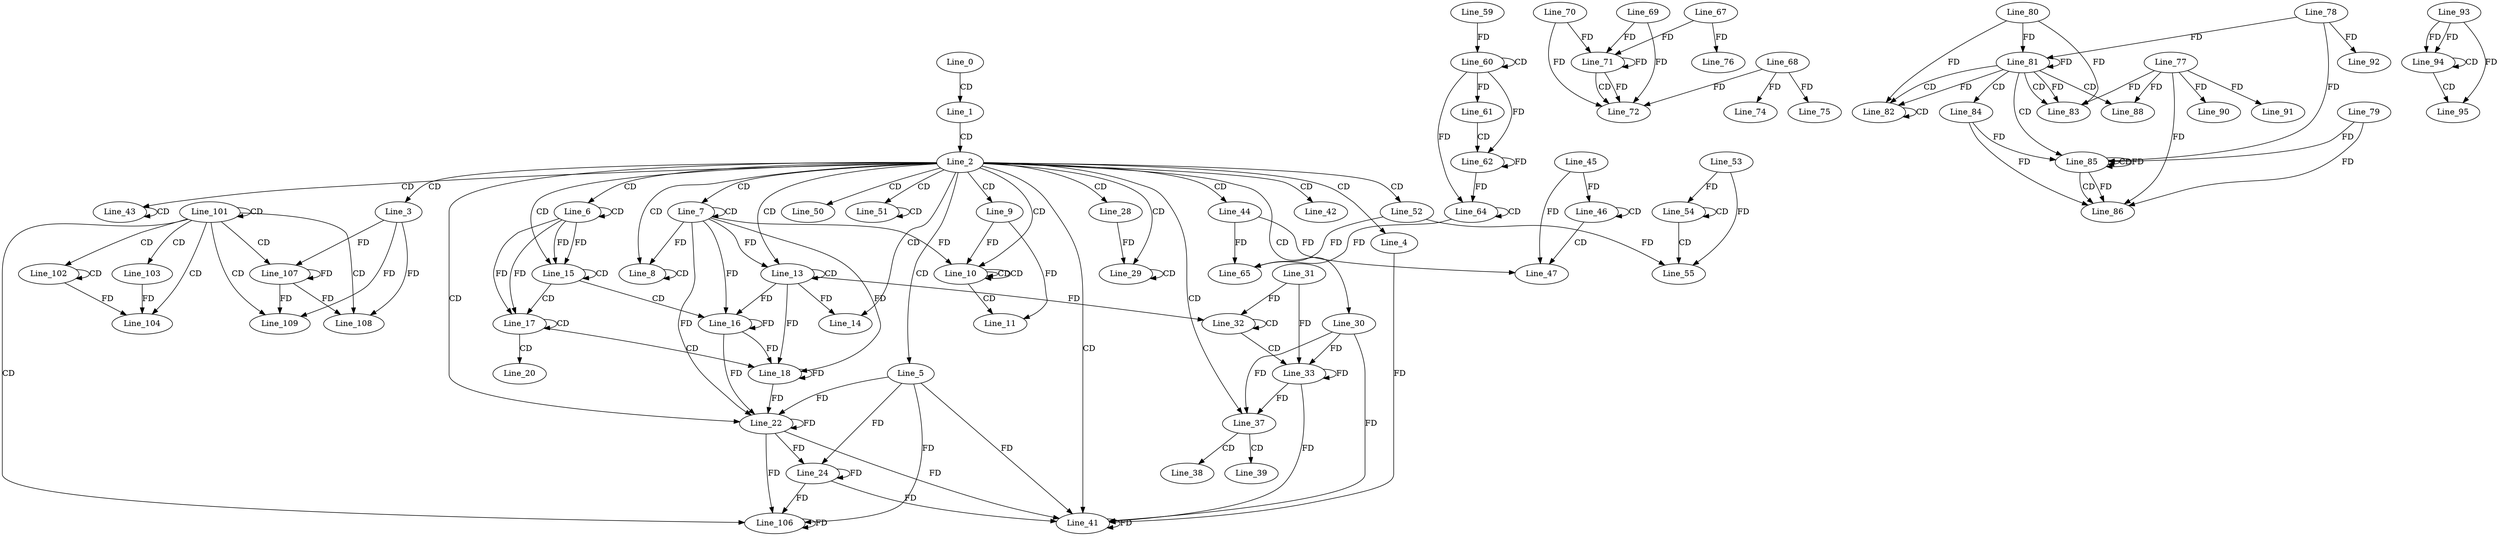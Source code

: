 digraph G {
  Line_0;
  Line_1;
  Line_2;
  Line_3;
  Line_4;
  Line_5;
  Line_6;
  Line_6;
  Line_7;
  Line_7;
  Line_8;
  Line_8;
  Line_9;
  Line_10;
  Line_10;
  Line_10;
  Line_11;
  Line_13;
  Line_13;
  Line_14;
  Line_15;
  Line_15;
  Line_16;
  Line_16;
  Line_16;
  Line_16;
  Line_17;
  Line_17;
  Line_18;
  Line_18;
  Line_18;
  Line_18;
  Line_20;
  Line_22;
  Line_24;
  Line_24;
  Line_28;
  Line_29;
  Line_29;
  Line_30;
  Line_31;
  Line_32;
  Line_32;
  Line_32;
  Line_32;
  Line_32;
  Line_33;
  Line_33;
  Line_37;
  Line_38;
  Line_39;
  Line_41;
  Line_42;
  Line_43;
  Line_43;
  Line_44;
  Line_46;
  Line_46;
  Line_45;
  Line_46;
  Line_47;
  Line_47;
  Line_50;
  Line_51;
  Line_51;
  Line_52;
  Line_54;
  Line_54;
  Line_53;
  Line_54;
  Line_55;
  Line_55;
  Line_60;
  Line_60;
  Line_59;
  Line_61;
  Line_62;
  Line_64;
  Line_64;
  Line_65;
  Line_65;
  Line_65;
  Line_71;
  Line_70;
  Line_71;
  Line_67;
  Line_69;
  Line_71;
  Line_72;
  Line_68;
  Line_74;
  Line_75;
  Line_76;
  Line_81;
  Line_80;
  Line_81;
  Line_78;
  Line_81;
  Line_82;
  Line_82;
  Line_82;
  Line_83;
  Line_77;
  Line_84;
  Line_85;
  Line_85;
  Line_85;
  Line_79;
  Line_86;
  Line_88;
  Line_90;
  Line_91;
  Line_92;
  Line_93;
  Line_94;
  Line_94;
  Line_95;
  Line_101;
  Line_101;
  Line_102;
  Line_102;
  Line_103;
  Line_104;
  Line_106;
  Line_106;
  Line_107;
  Line_108;
  Line_109;
  Line_0 -> Line_1 [ label="CD" ];
  Line_1 -> Line_2 [ label="CD" ];
  Line_2 -> Line_3 [ label="CD" ];
  Line_2 -> Line_4 [ label="CD" ];
  Line_2 -> Line_5 [ label="CD" ];
  Line_2 -> Line_6 [ label="CD" ];
  Line_6 -> Line_6 [ label="CD" ];
  Line_2 -> Line_7 [ label="CD" ];
  Line_7 -> Line_7 [ label="CD" ];
  Line_2 -> Line_8 [ label="CD" ];
  Line_8 -> Line_8 [ label="CD" ];
  Line_7 -> Line_8 [ label="FD" ];
  Line_2 -> Line_9 [ label="CD" ];
  Line_2 -> Line_10 [ label="CD" ];
  Line_10 -> Line_10 [ label="CD" ];
  Line_10 -> Line_10 [ label="CD" ];
  Line_7 -> Line_10 [ label="FD" ];
  Line_9 -> Line_10 [ label="FD" ];
  Line_10 -> Line_11 [ label="CD" ];
  Line_9 -> Line_11 [ label="FD" ];
  Line_2 -> Line_13 [ label="CD" ];
  Line_13 -> Line_13 [ label="CD" ];
  Line_7 -> Line_13 [ label="FD" ];
  Line_2 -> Line_14 [ label="CD" ];
  Line_13 -> Line_14 [ label="FD" ];
  Line_2 -> Line_15 [ label="CD" ];
  Line_6 -> Line_15 [ label="FD" ];
  Line_15 -> Line_15 [ label="CD" ];
  Line_6 -> Line_15 [ label="FD" ];
  Line_15 -> Line_16 [ label="CD" ];
  Line_7 -> Line_16 [ label="FD" ];
  Line_16 -> Line_16 [ label="FD" ];
  Line_13 -> Line_16 [ label="FD" ];
  Line_15 -> Line_17 [ label="CD" ];
  Line_6 -> Line_17 [ label="FD" ];
  Line_17 -> Line_17 [ label="CD" ];
  Line_6 -> Line_17 [ label="FD" ];
  Line_17 -> Line_18 [ label="CD" ];
  Line_7 -> Line_18 [ label="FD" ];
  Line_16 -> Line_18 [ label="FD" ];
  Line_18 -> Line_18 [ label="FD" ];
  Line_13 -> Line_18 [ label="FD" ];
  Line_17 -> Line_20 [ label="CD" ];
  Line_2 -> Line_22 [ label="CD" ];
  Line_5 -> Line_22 [ label="FD" ];
  Line_22 -> Line_22 [ label="FD" ];
  Line_7 -> Line_22 [ label="FD" ];
  Line_16 -> Line_22 [ label="FD" ];
  Line_18 -> Line_22 [ label="FD" ];
  Line_5 -> Line_24 [ label="FD" ];
  Line_22 -> Line_24 [ label="FD" ];
  Line_24 -> Line_24 [ label="FD" ];
  Line_2 -> Line_28 [ label="CD" ];
  Line_2 -> Line_29 [ label="CD" ];
  Line_29 -> Line_29 [ label="CD" ];
  Line_28 -> Line_29 [ label="FD" ];
  Line_2 -> Line_30 [ label="CD" ];
  Line_31 -> Line_32 [ label="FD" ];
  Line_32 -> Line_32 [ label="CD" ];
  Line_13 -> Line_32 [ label="FD" ];
  Line_32 -> Line_33 [ label="CD" ];
  Line_30 -> Line_33 [ label="FD" ];
  Line_33 -> Line_33 [ label="FD" ];
  Line_31 -> Line_33 [ label="FD" ];
  Line_2 -> Line_37 [ label="CD" ];
  Line_30 -> Line_37 [ label="FD" ];
  Line_33 -> Line_37 [ label="FD" ];
  Line_37 -> Line_38 [ label="CD" ];
  Line_37 -> Line_39 [ label="CD" ];
  Line_2 -> Line_41 [ label="CD" ];
  Line_4 -> Line_41 [ label="FD" ];
  Line_41 -> Line_41 [ label="FD" ];
  Line_5 -> Line_41 [ label="FD" ];
  Line_22 -> Line_41 [ label="FD" ];
  Line_24 -> Line_41 [ label="FD" ];
  Line_30 -> Line_41 [ label="FD" ];
  Line_33 -> Line_41 [ label="FD" ];
  Line_2 -> Line_42 [ label="CD" ];
  Line_2 -> Line_43 [ label="CD" ];
  Line_43 -> Line_43 [ label="CD" ];
  Line_2 -> Line_44 [ label="CD" ];
  Line_46 -> Line_46 [ label="CD" ];
  Line_45 -> Line_46 [ label="FD" ];
  Line_46 -> Line_47 [ label="CD" ];
  Line_44 -> Line_47 [ label="FD" ];
  Line_45 -> Line_47 [ label="FD" ];
  Line_2 -> Line_50 [ label="CD" ];
  Line_2 -> Line_51 [ label="CD" ];
  Line_51 -> Line_51 [ label="CD" ];
  Line_2 -> Line_52 [ label="CD" ];
  Line_54 -> Line_54 [ label="CD" ];
  Line_53 -> Line_54 [ label="FD" ];
  Line_54 -> Line_55 [ label="CD" ];
  Line_52 -> Line_55 [ label="FD" ];
  Line_53 -> Line_55 [ label="FD" ];
  Line_60 -> Line_60 [ label="CD" ];
  Line_59 -> Line_60 [ label="FD" ];
  Line_60 -> Line_61 [ label="FD" ];
  Line_61 -> Line_62 [ label="CD" ];
  Line_60 -> Line_62 [ label="FD" ];
  Line_62 -> Line_62 [ label="FD" ];
  Line_64 -> Line_64 [ label="CD" ];
  Line_60 -> Line_64 [ label="FD" ];
  Line_62 -> Line_64 [ label="FD" ];
  Line_64 -> Line_65 [ label="FD" ];
  Line_44 -> Line_65 [ label="FD" ];
  Line_52 -> Line_65 [ label="FD" ];
  Line_71 -> Line_71 [ label="FD" ];
  Line_70 -> Line_71 [ label="FD" ];
  Line_67 -> Line_71 [ label="FD" ];
  Line_69 -> Line_71 [ label="FD" ];
  Line_71 -> Line_72 [ label="CD" ];
  Line_68 -> Line_72 [ label="FD" ];
  Line_69 -> Line_72 [ label="FD" ];
  Line_71 -> Line_72 [ label="FD" ];
  Line_70 -> Line_72 [ label="FD" ];
  Line_68 -> Line_74 [ label="FD" ];
  Line_68 -> Line_75 [ label="FD" ];
  Line_67 -> Line_76 [ label="FD" ];
  Line_81 -> Line_81 [ label="FD" ];
  Line_80 -> Line_81 [ label="FD" ];
  Line_78 -> Line_81 [ label="FD" ];
  Line_81 -> Line_82 [ label="CD" ];
  Line_82 -> Line_82 [ label="CD" ];
  Line_81 -> Line_82 [ label="FD" ];
  Line_80 -> Line_82 [ label="FD" ];
  Line_81 -> Line_83 [ label="CD" ];
  Line_77 -> Line_83 [ label="FD" ];
  Line_81 -> Line_83 [ label="FD" ];
  Line_80 -> Line_83 [ label="FD" ];
  Line_81 -> Line_84 [ label="CD" ];
  Line_81 -> Line_85 [ label="CD" ];
  Line_85 -> Line_85 [ label="CD" ];
  Line_85 -> Line_85 [ label="FD" ];
  Line_84 -> Line_85 [ label="FD" ];
  Line_78 -> Line_85 [ label="FD" ];
  Line_79 -> Line_85 [ label="FD" ];
  Line_85 -> Line_86 [ label="CD" ];
  Line_77 -> Line_86 [ label="FD" ];
  Line_79 -> Line_86 [ label="FD" ];
  Line_85 -> Line_86 [ label="FD" ];
  Line_84 -> Line_86 [ label="FD" ];
  Line_81 -> Line_88 [ label="CD" ];
  Line_77 -> Line_88 [ label="FD" ];
  Line_77 -> Line_90 [ label="FD" ];
  Line_77 -> Line_91 [ label="FD" ];
  Line_78 -> Line_92 [ label="FD" ];
  Line_93 -> Line_94 [ label="FD" ];
  Line_94 -> Line_94 [ label="CD" ];
  Line_93 -> Line_94 [ label="FD" ];
  Line_94 -> Line_95 [ label="CD" ];
  Line_93 -> Line_95 [ label="FD" ];
  Line_101 -> Line_101 [ label="CD" ];
  Line_101 -> Line_102 [ label="CD" ];
  Line_102 -> Line_102 [ label="CD" ];
  Line_101 -> Line_103 [ label="CD" ];
  Line_101 -> Line_104 [ label="CD" ];
  Line_102 -> Line_104 [ label="FD" ];
  Line_103 -> Line_104 [ label="FD" ];
  Line_101 -> Line_106 [ label="CD" ];
  Line_5 -> Line_106 [ label="FD" ];
  Line_22 -> Line_106 [ label="FD" ];
  Line_24 -> Line_106 [ label="FD" ];
  Line_106 -> Line_106 [ label="FD" ];
  Line_101 -> Line_107 [ label="CD" ];
  Line_3 -> Line_107 [ label="FD" ];
  Line_107 -> Line_107 [ label="FD" ];
  Line_101 -> Line_108 [ label="CD" ];
  Line_3 -> Line_108 [ label="FD" ];
  Line_107 -> Line_108 [ label="FD" ];
  Line_101 -> Line_109 [ label="CD" ];
  Line_3 -> Line_109 [ label="FD" ];
  Line_107 -> Line_109 [ label="FD" ];
}
